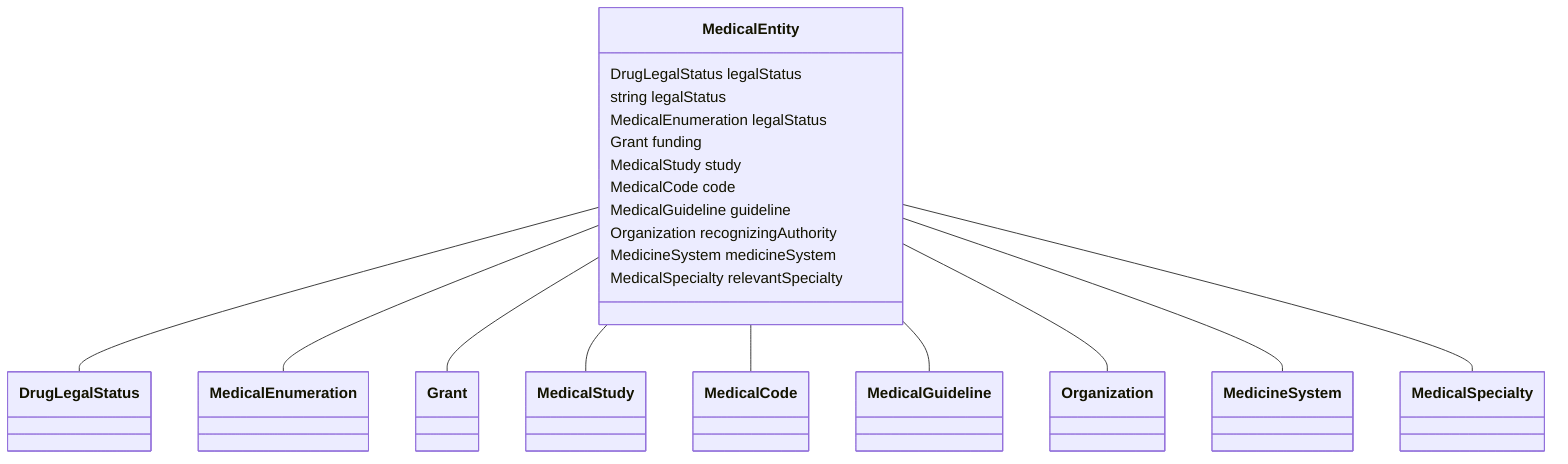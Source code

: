 classDiagram
  MedicalEntity -- DrugLegalStatus
  MedicalEntity -- MedicalEnumeration
  MedicalEntity -- Grant
  MedicalEntity -- MedicalStudy
  MedicalEntity -- MedicalCode
  MedicalEntity -- MedicalGuideline
  MedicalEntity -- Organization
  MedicalEntity -- MedicineSystem
  MedicalEntity -- MedicalSpecialty


class MedicalEntity {

  DrugLegalStatus legalStatus
  string legalStatus
  MedicalEnumeration legalStatus
  Grant funding
  MedicalStudy study
  MedicalCode code
  MedicalGuideline guideline
  Organization recognizingAuthority
  MedicineSystem medicineSystem
  MedicalSpecialty relevantSpecialty

 }